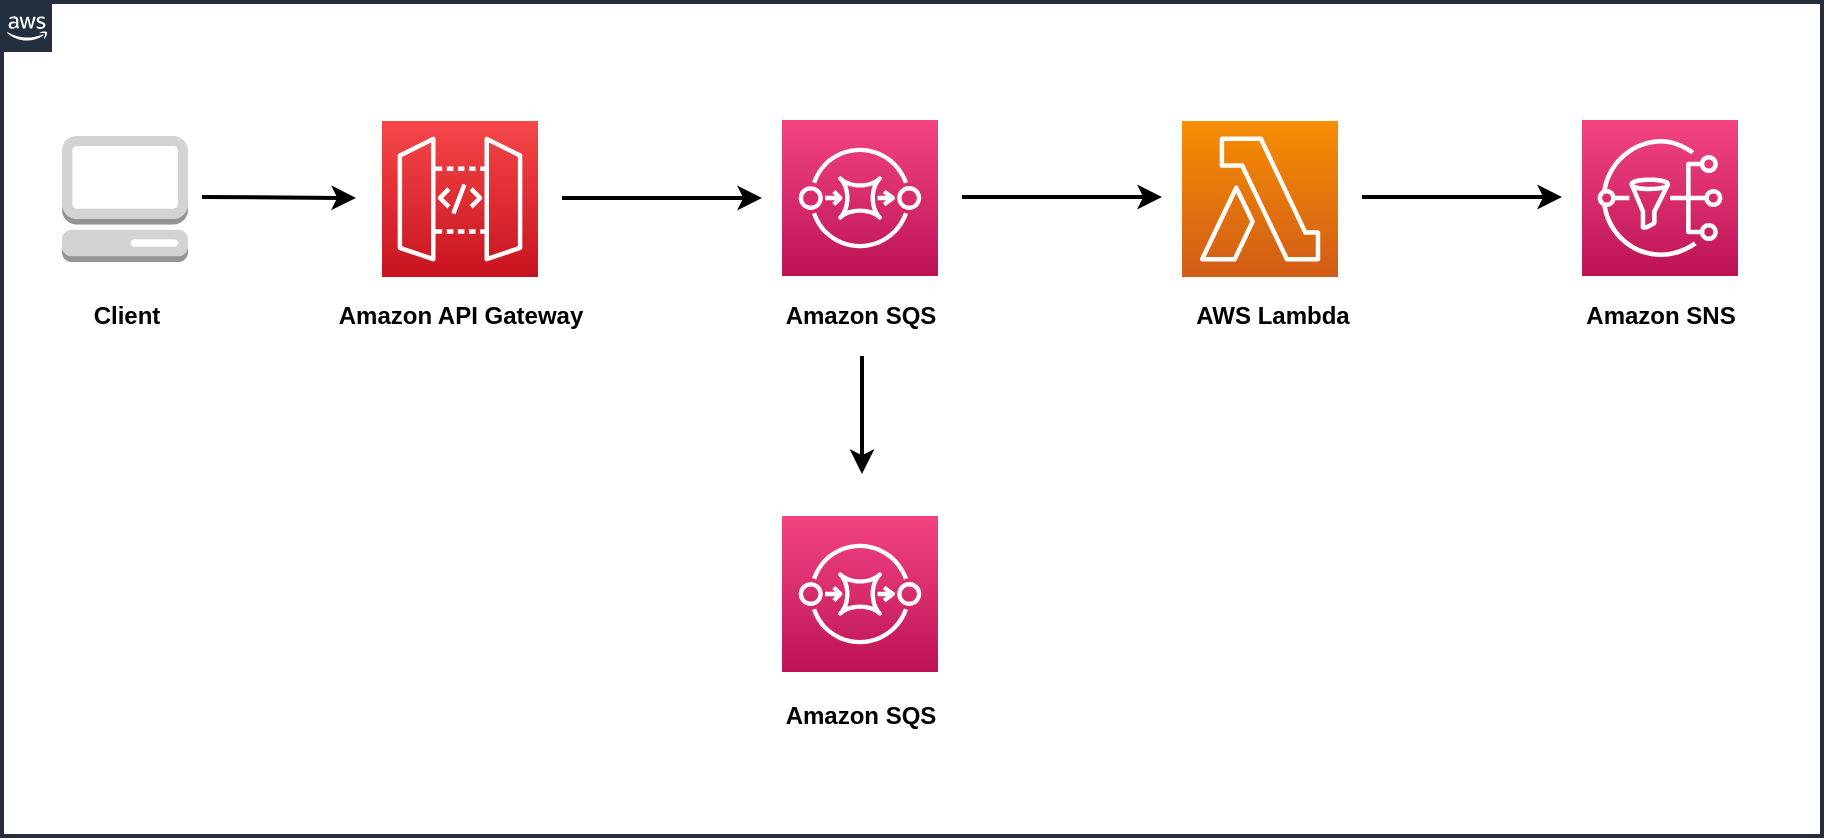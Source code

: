 <mxfile version="12.4.8" type="device"><diagram id="UwB16X4BBPhkolJkuNVl" name="Page-1"><mxGraphModel dx="1220" dy="795" grid="1" gridSize="10" guides="1" tooltips="1" connect="1" arrows="1" fold="1" page="1" pageScale="1" pageWidth="850" pageHeight="1100" math="0" shadow="0"><root><mxCell id="0"/><mxCell id="1" parent="0"/><mxCell id="kFYHCgTPKZrTZENhFQ1q-2" value="" style="outlineConnect=0;dashed=0;verticalLabelPosition=bottom;verticalAlign=top;align=center;html=1;shape=mxgraph.aws3.management_console;fillColor=#D2D3D3;gradientColor=none;" vertex="1" parent="1"><mxGeometry x="40" y="250" width="63" height="63" as="geometry"/></mxCell><mxCell id="kFYHCgTPKZrTZENhFQ1q-3" value="Client" style="text;html=1;align=center;verticalAlign=middle;resizable=0;points=[];autosize=1;fontStyle=1" vertex="1" parent="1"><mxGeometry x="46.5" y="330" width="50" height="20" as="geometry"/></mxCell><mxCell id="kFYHCgTPKZrTZENhFQ1q-6" value="" style="outlineConnect=0;fontColor=#232F3E;gradientColor=#F54749;gradientDirection=north;fillColor=#C7131F;strokeColor=#ffffff;dashed=0;verticalLabelPosition=bottom;verticalAlign=top;align=center;html=1;fontSize=12;fontStyle=0;aspect=fixed;shape=mxgraph.aws4.resourceIcon;resIcon=mxgraph.aws4.api_gateway;" vertex="1" parent="1"><mxGeometry x="200" y="242.5" width="78" height="78" as="geometry"/></mxCell><mxCell id="kFYHCgTPKZrTZENhFQ1q-7" value="" style="outlineConnect=0;fontColor=#232F3E;gradientColor=#F34482;gradientDirection=north;fillColor=#BC1356;strokeColor=#ffffff;dashed=0;verticalLabelPosition=bottom;verticalAlign=top;align=center;html=1;fontSize=12;fontStyle=0;aspect=fixed;shape=mxgraph.aws4.resourceIcon;resIcon=mxgraph.aws4.sqs;" vertex="1" parent="1"><mxGeometry x="400" y="242" width="78" height="78" as="geometry"/></mxCell><mxCell id="kFYHCgTPKZrTZENhFQ1q-9" value="" style="outlineConnect=0;fontColor=#232F3E;gradientColor=#F78E04;gradientDirection=north;fillColor=#D05C17;strokeColor=#ffffff;dashed=0;verticalLabelPosition=bottom;verticalAlign=top;align=center;html=1;fontSize=12;fontStyle=0;aspect=fixed;shape=mxgraph.aws4.resourceIcon;resIcon=mxgraph.aws4.lambda;" vertex="1" parent="1"><mxGeometry x="600" y="242.5" width="78" height="78" as="geometry"/></mxCell><mxCell id="kFYHCgTPKZrTZENhFQ1q-10" value="" style="outlineConnect=0;fontColor=#232F3E;gradientColor=#F34482;gradientDirection=north;fillColor=#BC1356;strokeColor=#ffffff;dashed=0;verticalLabelPosition=bottom;verticalAlign=top;align=center;html=1;fontSize=12;fontStyle=0;aspect=fixed;shape=mxgraph.aws4.resourceIcon;resIcon=mxgraph.aws4.sns;" vertex="1" parent="1"><mxGeometry x="800" y="242" width="78" height="78" as="geometry"/></mxCell><mxCell id="kFYHCgTPKZrTZENhFQ1q-11" value="" style="outlineConnect=0;fontColor=#232F3E;gradientColor=#F34482;gradientDirection=north;fillColor=#BC1356;strokeColor=#ffffff;dashed=0;verticalLabelPosition=bottom;verticalAlign=top;align=center;html=1;fontSize=12;fontStyle=0;aspect=fixed;shape=mxgraph.aws4.resourceIcon;resIcon=mxgraph.aws4.sqs;" vertex="1" parent="1"><mxGeometry x="400" y="440" width="78" height="78" as="geometry"/></mxCell><mxCell id="kFYHCgTPKZrTZENhFQ1q-13" value="" style="endArrow=classic;html=1;strokeWidth=2;" edge="1" parent="1"><mxGeometry width="50" height="50" relative="1" as="geometry"><mxPoint x="290" y="281" as="sourcePoint"/><mxPoint x="390" y="281" as="targetPoint"/></mxGeometry></mxCell><mxCell id="kFYHCgTPKZrTZENhFQ1q-14" value="" style="endArrow=classic;html=1;strokeWidth=2;" edge="1" parent="1"><mxGeometry width="50" height="50" relative="1" as="geometry"><mxPoint x="490" y="280.5" as="sourcePoint"/><mxPoint x="590" y="280.5" as="targetPoint"/></mxGeometry></mxCell><mxCell id="kFYHCgTPKZrTZENhFQ1q-15" value="" style="endArrow=classic;html=1;strokeWidth=2;" edge="1" parent="1"><mxGeometry width="50" height="50" relative="1" as="geometry"><mxPoint x="690" y="280.5" as="sourcePoint"/><mxPoint x="790" y="280.5" as="targetPoint"/></mxGeometry></mxCell><mxCell id="kFYHCgTPKZrTZENhFQ1q-16" value="" style="endArrow=classic;html=1;strokeWidth=2;" edge="1" parent="1"><mxGeometry width="50" height="50" relative="1" as="geometry"><mxPoint x="440" y="360" as="sourcePoint"/><mxPoint x="440" y="419" as="targetPoint"/></mxGeometry></mxCell><mxCell id="kFYHCgTPKZrTZENhFQ1q-17" value="" style="endArrow=classic;html=1;strokeWidth=2;" edge="1" parent="1"><mxGeometry width="50" height="50" relative="1" as="geometry"><mxPoint x="110" y="280.5" as="sourcePoint"/><mxPoint x="187" y="281" as="targetPoint"/></mxGeometry></mxCell><mxCell id="kFYHCgTPKZrTZENhFQ1q-18" value="Amazon API Gateway" style="text;html=1;align=center;verticalAlign=middle;resizable=0;points=[];autosize=1;fontStyle=1" vertex="1" parent="1"><mxGeometry x="169" y="330" width="140" height="20" as="geometry"/></mxCell><mxCell id="kFYHCgTPKZrTZENhFQ1q-19" value="Amazon SQS" style="text;html=1;align=center;verticalAlign=middle;resizable=0;points=[];autosize=1;fontStyle=1" vertex="1" parent="1"><mxGeometry x="394" y="530" width="90" height="20" as="geometry"/></mxCell><mxCell id="kFYHCgTPKZrTZENhFQ1q-20" value="Amazon SQS" style="text;html=1;align=center;verticalAlign=middle;resizable=0;points=[];autosize=1;fontStyle=1" vertex="1" parent="1"><mxGeometry x="394" y="330" width="90" height="20" as="geometry"/></mxCell><mxCell id="kFYHCgTPKZrTZENhFQ1q-21" value="Amazon SNS" style="text;html=1;align=center;verticalAlign=middle;resizable=0;points=[];autosize=1;fontStyle=1" vertex="1" parent="1"><mxGeometry x="794" y="330" width="90" height="20" as="geometry"/></mxCell><mxCell id="kFYHCgTPKZrTZENhFQ1q-22" value="AWS Lambda" style="text;html=1;align=center;verticalAlign=middle;resizable=0;points=[];autosize=1;fontStyle=1" vertex="1" parent="1"><mxGeometry x="600" y="330" width="90" height="20" as="geometry"/></mxCell><mxCell id="kFYHCgTPKZrTZENhFQ1q-23" value="" style="points=[[0,0],[0.25,0],[0.5,0],[0.75,0],[1,0],[1,0.25],[1,0.5],[1,0.75],[1,1],[0.75,1],[0.5,1],[0.25,1],[0,1],[0,0.75],[0,0.5],[0,0.25]];outlineConnect=0;gradientColor=none;html=1;whiteSpace=wrap;fontSize=12;fontStyle=0;shape=mxgraph.aws4.group;grIcon=mxgraph.aws4.group_aws_cloud_alt;strokeColor=#232F3E;fillColor=none;verticalAlign=top;align=left;spacingLeft=30;fontColor=#232F3E;dashed=0;strokeWidth=2;" vertex="1" parent="1"><mxGeometry x="10" y="183" width="910" height="417" as="geometry"/></mxCell></root></mxGraphModel></diagram></mxfile>